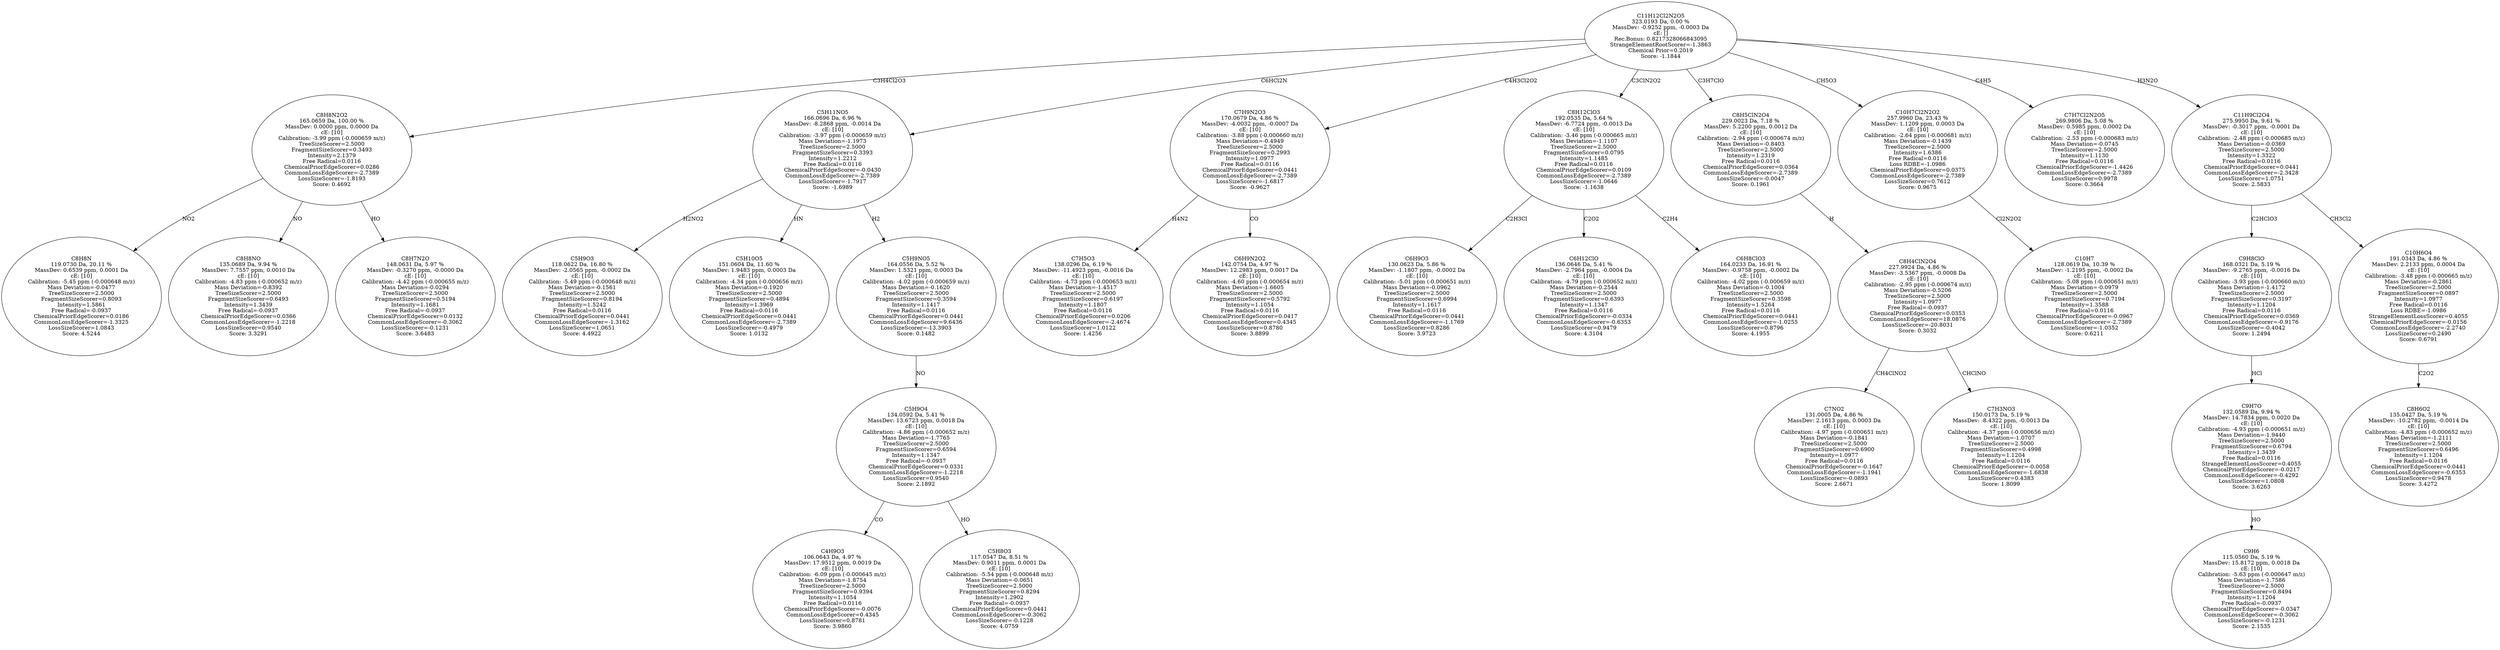strict digraph {
v1 [label="C8H8N\n119.0730 Da, 20.11 %\nMassDev: 0.6539 ppm, 0.0001 Da\ncE: [10]\nCalibration: -5.45 ppm (-0.000648 m/z)\nMass Deviation=-0.0477\nTreeSizeScorer=2.5000\nFragmentSizeScorer=0.8093\nIntensity=1.5861\nFree Radical=-0.0937\nChemicalPriorEdgeScorer=0.0186\nCommonLossEdgeScorer=-1.3325\nLossSizeScorer=1.0843\nScore: 4.5244"];
v2 [label="C8H8NO\n135.0689 Da, 9.94 %\nMassDev: 7.7557 ppm, 0.0010 Da\ncE: [10]\nCalibration: -4.83 ppm (-0.000652 m/z)\nMass Deviation=-0.8392\nTreeSizeScorer=2.5000\nFragmentSizeScorer=0.6493\nIntensity=1.3439\nFree Radical=-0.0937\nChemicalPriorEdgeScorer=0.0366\nCommonLossEdgeScorer=-1.2218\nLossSizeScorer=0.9540\nScore: 3.3291"];
v3 [label="C8H7N2O\n148.0631 Da, 5.97 %\nMassDev: -0.3270 ppm, -0.0000 Da\ncE: [10]\nCalibration: -4.42 ppm (-0.000655 m/z)\nMass Deviation=-0.0294\nTreeSizeScorer=2.5000\nFragmentSizeScorer=0.5194\nIntensity=1.1681\nFree Radical=-0.0937\nChemicalPriorEdgeScorer=0.0132\nCommonLossEdgeScorer=-0.3062\nLossSizeScorer=-0.1231\nScore: 3.6483"];
v4 [label="C8H8N2O2\n165.0659 Da, 100.00 %\nMassDev: 0.0000 ppm, 0.0000 Da\ncE: [10]\nCalibration: -3.99 ppm (-0.000659 m/z)\nTreeSizeScorer=2.5000\nFragmentSizeScorer=0.3493\nIntensity=2.1379\nFree Radical=0.0116\nChemicalPriorEdgeScorer=0.0286\nCommonLossEdgeScorer=-2.7389\nLossSizeScorer=-1.8193\nScore: 0.4692"];
v5 [label="C5H9O3\n118.0622 Da, 16.80 %\nMassDev: -2.0565 ppm, -0.0002 Da\ncE: [10]\nCalibration: -5.49 ppm (-0.000648 m/z)\nMass Deviation=-0.1561\nTreeSizeScorer=2.5000\nFragmentSizeScorer=0.8194\nIntensity=1.5242\nFree Radical=0.0116\nChemicalPriorEdgeScorer=0.0441\nCommonLossEdgeScorer=-1.3162\nLossSizeScorer=1.0651\nScore: 4.4922"];
v6 [label="C5H10O5\n151.0604 Da, 11.60 %\nMassDev: 1.9483 ppm, 0.0003 Da\ncE: [10]\nCalibration: -4.34 ppm (-0.000656 m/z)\nMass Deviation=-0.1920\nTreeSizeScorer=2.5000\nFragmentSizeScorer=0.4894\nIntensity=1.3969\nFree Radical=0.0116\nChemicalPriorEdgeScorer=0.0441\nCommonLossEdgeScorer=-2.7389\nLossSizeScorer=-0.4979\nScore: 1.0132"];
v7 [label="C4H9O3\n106.0643 Da, 4.97 %\nMassDev: 17.9512 ppm, 0.0019 Da\ncE: [10]\nCalibration: -6.09 ppm (-0.000645 m/z)\nMass Deviation=-1.8754\nTreeSizeScorer=2.5000\nFragmentSizeScorer=0.9394\nIntensity=1.1054\nFree Radical=0.0116\nChemicalPriorEdgeScorer=-0.0076\nCommonLossEdgeScorer=0.4345\nLossSizeScorer=0.8781\nScore: 3.9860"];
v8 [label="C5H8O3\n117.0547 Da, 8.51 %\nMassDev: 0.9011 ppm, 0.0001 Da\ncE: [10]\nCalibration: -5.54 ppm (-0.000648 m/z)\nMass Deviation=-0.0651\nTreeSizeScorer=2.5000\nFragmentSizeScorer=0.8294\nIntensity=1.2902\nFree Radical=-0.0937\nChemicalPriorEdgeScorer=0.0441\nCommonLossEdgeScorer=-0.3062\nLossSizeScorer=-0.1228\nScore: 4.0759"];
v9 [label="C5H9O4\n134.0592 Da, 5.41 %\nMassDev: 13.6723 ppm, 0.0018 Da\ncE: [10]\nCalibration: -4.86 ppm (-0.000652 m/z)\nMass Deviation=-1.7765\nTreeSizeScorer=2.5000\nFragmentSizeScorer=0.6594\nIntensity=1.1347\nFree Radical=-0.0937\nChemicalPriorEdgeScorer=0.0331\nCommonLossEdgeScorer=-1.2218\nLossSizeScorer=0.9540\nScore: 2.1892"];
v10 [label="C5H9NO5\n164.0556 Da, 5.52 %\nMassDev: 1.5321 ppm, 0.0003 Da\ncE: [10]\nCalibration: -4.02 ppm (-0.000659 m/z)\nMass Deviation=-0.1620\nTreeSizeScorer=2.5000\nFragmentSizeScorer=0.3594\nIntensity=1.1417\nFree Radical=0.0116\nChemicalPriorEdgeScorer=0.0441\nCommonLossEdgeScorer=9.6436\nLossSizeScorer=-13.3903\nScore: 0.1482"];
v11 [label="C5H11NO5\n166.0696 Da, 6.96 %\nMassDev: -8.2868 ppm, -0.0014 Da\ncE: [10]\nCalibration: -3.97 ppm (-0.000659 m/z)\nMass Deviation=-1.1973\nTreeSizeScorer=2.5000\nFragmentSizeScorer=0.3393\nIntensity=1.2212\nFree Radical=0.0116\nChemicalPriorEdgeScorer=-0.0430\nCommonLossEdgeScorer=-2.7389\nLossSizeScorer=-1.7917\nScore: -1.6989"];
v12 [label="C7H5O3\n138.0296 Da, 6.19 %\nMassDev: -11.4923 ppm, -0.0016 Da\ncE: [10]\nCalibration: -4.73 ppm (-0.000653 m/z)\nMass Deviation=-1.4517\nTreeSizeScorer=2.5000\nFragmentSizeScorer=0.6197\nIntensity=1.1807\nFree Radical=0.0116\nChemicalPriorEdgeScorer=0.0206\nCommonLossEdgeScorer=-2.4674\nLossSizeScorer=1.0122\nScore: 1.4256"];
v13 [label="C6H9N2O2\n142.0754 Da, 4.97 %\nMassDev: 12.2983 ppm, 0.0017 Da\ncE: [10]\nCalibration: -4.60 ppm (-0.000654 m/z)\nMass Deviation=-1.6605\nTreeSizeScorer=2.5000\nFragmentSizeScorer=0.5792\nIntensity=1.1054\nFree Radical=0.0116\nChemicalPriorEdgeScorer=0.0417\nCommonLossEdgeScorer=0.4345\nLossSizeScorer=0.8780\nScore: 3.8899"];
v14 [label="C7H9N2O3\n170.0679 Da, 4.86 %\nMassDev: -4.0032 ppm, -0.0007 Da\ncE: [10]\nCalibration: -3.88 ppm (-0.000660 m/z)\nMass Deviation=-0.4949\nTreeSizeScorer=2.5000\nFragmentSizeScorer=0.2993\nIntensity=1.0977\nFree Radical=0.0116\nChemicalPriorEdgeScorer=0.0441\nCommonLossEdgeScorer=-2.7389\nLossSizeScorer=-1.6817\nScore: -0.9627"];
v15 [label="C6H9O3\n130.0623 Da, 5.86 %\nMassDev: -1.1807 ppm, -0.0002 Da\ncE: [10]\nCalibration: -5.01 ppm (-0.000651 m/z)\nMass Deviation=-0.0962\nTreeSizeScorer=2.5000\nFragmentSizeScorer=0.6994\nIntensity=1.1617\nFree Radical=0.0116\nChemicalPriorEdgeScorer=0.0441\nCommonLossEdgeScorer=-1.1769\nLossSizeScorer=0.8286\nScore: 3.9723"];
v16 [label="C6H12ClO\n136.0646 Da, 5.41 %\nMassDev: -2.7964 ppm, -0.0004 Da\ncE: [10]\nCalibration: -4.79 ppm (-0.000652 m/z)\nMass Deviation=-0.2544\nTreeSizeScorer=2.5000\nFragmentSizeScorer=0.6393\nIntensity=1.1347\nFree Radical=0.0116\nChemicalPriorEdgeScorer=-0.0334\nCommonLossEdgeScorer=-0.6353\nLossSizeScorer=0.9479\nScore: 4.3104"];
v17 [label="C6H8ClO3\n164.0233 Da, 16.91 %\nMassDev: -0.9758 ppm, -0.0002 Da\ncE: [10]\nCalibration: -4.02 ppm (-0.000659 m/z)\nMass Deviation=-0.1004\nTreeSizeScorer=2.5000\nFragmentSizeScorer=0.3598\nIntensity=1.5264\nFree Radical=0.0116\nChemicalPriorEdgeScorer=0.0441\nCommonLossEdgeScorer=-1.0255\nLossSizeScorer=0.8796\nScore: 4.1955"];
v18 [label="C8H12ClO3\n192.0535 Da, 5.64 %\nMassDev: -6.7724 ppm, -0.0013 Da\ncE: [10]\nCalibration: -3.46 ppm (-0.000665 m/z)\nMass Deviation=-1.1107\nTreeSizeScorer=2.5000\nFragmentSizeScorer=0.0795\nIntensity=1.1485\nFree Radical=0.0116\nChemicalPriorEdgeScorer=0.0109\nCommonLossEdgeScorer=-2.7389\nLossSizeScorer=-1.0646\nScore: -1.1638"];
v19 [label="C7NO2\n131.0005 Da, 4.86 %\nMassDev: 2.1613 ppm, 0.0003 Da\ncE: [10]\nCalibration: -4.97 ppm (-0.000651 m/z)\nMass Deviation=-0.1841\nTreeSizeScorer=2.5000\nFragmentSizeScorer=0.6900\nIntensity=1.0977\nFree Radical=0.0116\nChemicalPriorEdgeScorer=-0.1647\nCommonLossEdgeScorer=-1.1941\nLossSizeScorer=-0.0893\nScore: 2.6671"];
v20 [label="C7H3NO3\n150.0173 Da, 5.19 %\nMassDev: -8.4322 ppm, -0.0013 Da\ncE: [10]\nCalibration: -4.37 ppm (-0.000656 m/z)\nMass Deviation=-1.0707\nTreeSizeScorer=2.5000\nFragmentSizeScorer=0.4998\nIntensity=1.1204\nFree Radical=0.0116\nChemicalPriorEdgeScorer=-0.0058\nCommonLossEdgeScorer=-1.6838\nLossSizeScorer=0.4383\nScore: 1.8099"];
v21 [label="C8H4ClN2O4\n227.9924 Da, 4.86 %\nMassDev: -3.5367 ppm, -0.0008 Da\ncE: [10]\nCalibration: -2.95 ppm (-0.000674 m/z)\nMass Deviation=-0.5206\nTreeSizeScorer=2.5000\nIntensity=1.0977\nFree Radical=-0.0937\nChemicalPriorEdgeScorer=0.0353\nCommonLossEdgeScorer=18.0876\nLossSizeScorer=-20.8031\nScore: 0.3032"];
v22 [label="C8H5ClN2O4\n229.0023 Da, 7.18 %\nMassDev: 5.2200 ppm, 0.0012 Da\ncE: [10]\nCalibration: -2.94 ppm (-0.000674 m/z)\nMass Deviation=-0.8403\nTreeSizeScorer=2.5000\nIntensity=1.2319\nFree Radical=0.0116\nChemicalPriorEdgeScorer=0.0364\nCommonLossEdgeScorer=-2.7389\nLossSizeScorer=-0.0047\nScore: 0.1961"];
v23 [label="C10H7\n128.0619 Da, 10.39 %\nMassDev: -1.2195 ppm, -0.0002 Da\ncE: [10]\nCalibration: -5.08 ppm (-0.000651 m/z)\nMass Deviation=-0.0979\nTreeSizeScorer=2.5000\nFragmentSizeScorer=0.7194\nIntensity=1.3588\nFree Radical=0.0116\nChemicalPriorEdgeScorer=-0.0967\nCommonLossEdgeScorer=-2.7389\nLossSizeScorer=-1.0352\nScore: 0.6211"];
v24 [label="C10H7Cl2N2O2\n257.9960 Da, 23.43 %\nMassDev: 1.1209 ppm, 0.0003 Da\ncE: [10]\nCalibration: -2.64 ppm (-0.000681 m/z)\nMass Deviation=-0.1439\nTreeSizeScorer=2.5000\nIntensity=1.6386\nFree Radical=0.0116\nLoss RDBE=-1.0986\nChemicalPriorEdgeScorer=0.0375\nCommonLossEdgeScorer=-2.7389\nLossSizeScorer=0.7612\nScore: 0.9675"];
v25 [label="C7H7Cl2N2O5\n269.9806 Da, 5.08 %\nMassDev: 0.5985 ppm, 0.0002 Da\ncE: [10]\nCalibration: -2.53 ppm (-0.000683 m/z)\nMass Deviation=-0.0745\nTreeSizeScorer=2.5000\nIntensity=1.1130\nFree Radical=0.0116\nChemicalPriorEdgeScorer=-1.4426\nCommonLossEdgeScorer=-2.7389\nLossSizeScorer=0.9978\nScore: 0.3664"];
v26 [label="C9H6\n115.0560 Da, 5.19 %\nMassDev: 15.8172 ppm, 0.0018 Da\ncE: [10]\nCalibration: -5.63 ppm (-0.000647 m/z)\nMass Deviation=-1.7586\nTreeSizeScorer=2.5000\nFragmentSizeScorer=0.8494\nIntensity=1.1204\nFree Radical=-0.0937\nChemicalPriorEdgeScorer=-0.0347\nCommonLossEdgeScorer=-0.3062\nLossSizeScorer=-0.1231\nScore: 2.1535"];
v27 [label="C9H7O\n132.0589 Da, 9.94 %\nMassDev: 14.7834 ppm, 0.0020 Da\ncE: [10]\nCalibration: -4.93 ppm (-0.000651 m/z)\nMass Deviation=-1.9440\nTreeSizeScorer=2.5000\nFragmentSizeScorer=0.6794\nIntensity=1.3439\nFree Radical=0.0116\nStrangeElementLossScorer=0.4055\nChemicalPriorEdgeScorer=-0.0217\nCommonLossEdgeScorer=-0.4292\nLossSizeScorer=1.0808\nScore: 3.6263"];
v28 [label="C9H8ClO\n168.0321 Da, 5.19 %\nMassDev: -9.2765 ppm, -0.0016 Da\ncE: [10]\nCalibration: -3.93 ppm (-0.000660 m/z)\nMass Deviation=-1.4172\nTreeSizeScorer=2.5000\nFragmentSizeScorer=0.3197\nIntensity=1.1204\nFree Radical=0.0116\nChemicalPriorEdgeScorer=0.0369\nCommonLossEdgeScorer=-0.9176\nLossSizeScorer=-0.4042\nScore: 1.2494"];
v29 [label="C8H6O2\n135.0427 Da, 5.19 %\nMassDev: -10.2782 ppm, -0.0014 Da\ncE: [10]\nCalibration: -4.83 ppm (-0.000652 m/z)\nMass Deviation=-1.2111\nTreeSizeScorer=2.5000\nFragmentSizeScorer=0.6496\nIntensity=1.1204\nFree Radical=0.0116\nChemicalPriorEdgeScorer=0.0441\nCommonLossEdgeScorer=-0.6353\nLossSizeScorer=0.9478\nScore: 3.4272"];
v30 [label="C10H6O4\n191.0343 Da, 4.86 %\nMassDev: 2.2133 ppm, 0.0004 Da\ncE: [10]\nCalibration: -3.48 ppm (-0.000665 m/z)\nMass Deviation=-0.2861\nTreeSizeScorer=2.5000\nFragmentSizeScorer=0.0897\nIntensity=1.0977\nFree Radical=0.0116\nLoss RDBE=-1.0986\nStrangeElementLossScorer=0.4055\nChemicalPriorEdgeScorer=-0.0156\nCommonLossEdgeScorer=-2.2740\nLossSizeScorer=0.2490\nScore: 0.6791"];
v31 [label="C11H9Cl2O4\n275.9950 Da, 9.61 %\nMassDev: -0.3017 ppm, -0.0001 Da\ncE: [10]\nCalibration: -2.48 ppm (-0.000685 m/z)\nMass Deviation=-0.0369\nTreeSizeScorer=2.5000\nIntensity=1.3322\nFree Radical=0.0116\nChemicalPriorEdgeScorer=0.0441\nCommonLossEdgeScorer=-2.3428\nLossSizeScorer=1.0751\nScore: 2.5833"];
v32 [label="C11H12Cl2N2O5\n323.0193 Da, 0.00 %\nMassDev: -0.9252 ppm, -0.0003 Da\ncE: []\nRec.Bonus: 0.8217328066843095\nStrangeElementRootScorer=-1.3863\nChemical Prior=0.2019\nScore: -1.1844"];
v4 -> v1 [label="NO2"];
v4 -> v2 [label="NO"];
v4 -> v3 [label="HO"];
v32 -> v4 [label="C3H4Cl2O3"];
v11 -> v5 [label="H2NO2"];
v11 -> v6 [label="HN"];
v9 -> v7 [label="CO"];
v9 -> v8 [label="HO"];
v10 -> v9 [label="NO"];
v11 -> v10 [label="H2"];
v32 -> v11 [label="C6HCl2N"];
v14 -> v12 [label="H4N2"];
v14 -> v13 [label="CO"];
v32 -> v14 [label="C4H3Cl2O2"];
v18 -> v15 [label="C2H3Cl"];
v18 -> v16 [label="C2O2"];
v18 -> v17 [label="C2H4"];
v32 -> v18 [label="C3ClN2O2"];
v21 -> v19 [label="CH4ClNO2"];
v21 -> v20 [label="CHClNO"];
v22 -> v21 [label="H"];
v32 -> v22 [label="C3H7ClO"];
v24 -> v23 [label="Cl2N2O2"];
v32 -> v24 [label="CH5O3"];
v32 -> v25 [label="C4H5"];
v27 -> v26 [label="HO"];
v28 -> v27 [label="HCl"];
v31 -> v28 [label="C2HClO3"];
v30 -> v29 [label="C2O2"];
v31 -> v30 [label="CH3Cl2"];
v32 -> v31 [label="H3N2O"];
}
